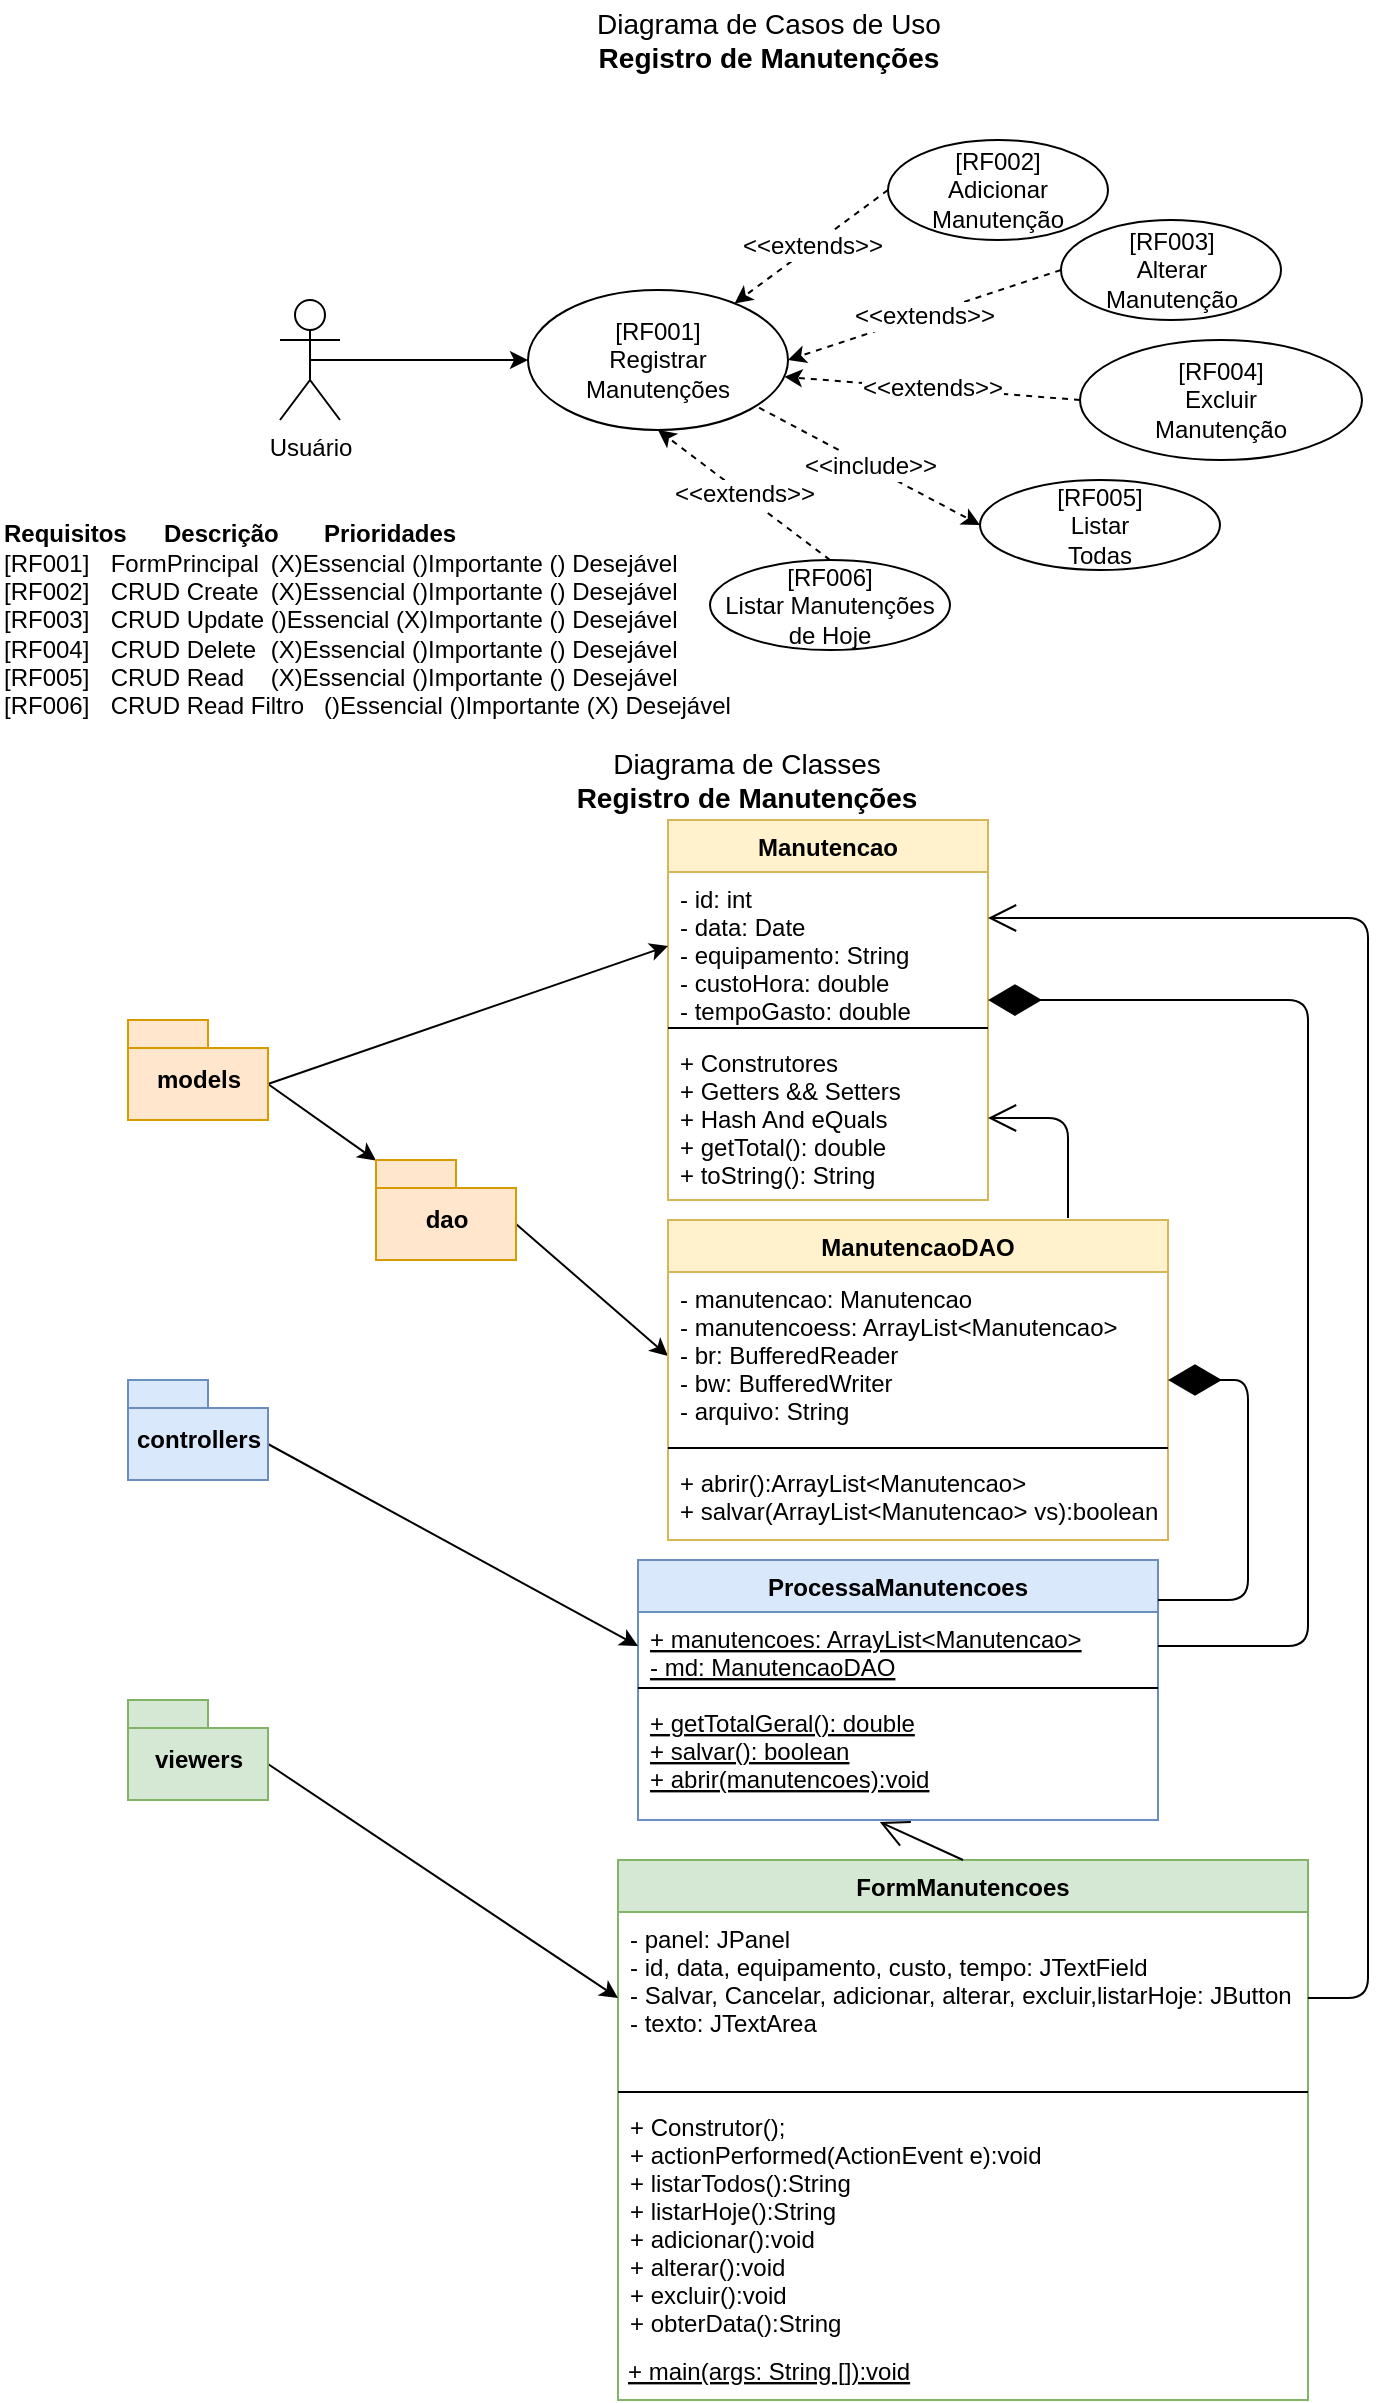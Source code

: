 <mxfile version="14.8.0" type="device"><diagram id="KyCV-o7bKq5-lI7oOPkM" name="Page-1"><mxGraphModel dx="1422" dy="705" grid="1" gridSize="10" guides="1" tooltips="1" connect="1" arrows="1" fold="1" page="1" pageScale="1" pageWidth="827" pageHeight="1169" math="0" shadow="0"><root><mxCell id="0"/><mxCell id="1" parent="0"/><mxCell id="UZxMJ1Ae5GSh429aQFD_-1" value="Diagrama de Classes&lt;br style=&quot;font-size: 14px&quot;&gt;&lt;b style=&quot;font-size: 14px&quot;&gt;Registro de Manutenções&lt;/b&gt;" style="text;html=1;strokeColor=none;fillColor=none;align=center;verticalAlign=middle;whiteSpace=wrap;rounded=0;fontSize=14;" parent="1" vertex="1"><mxGeometry x="318" y="400" width="191" height="20" as="geometry"/></mxCell><mxCell id="UZxMJ1Ae5GSh429aQFD_-2" value="Manutencao" style="swimlane;fontStyle=1;align=center;verticalAlign=top;childLayout=stackLayout;horizontal=1;startSize=26;horizontalStack=0;resizeParent=1;resizeParentMax=0;resizeLast=0;collapsible=1;marginBottom=0;fillColor=#fff2cc;strokeColor=#d6b656;" parent="1" vertex="1"><mxGeometry x="374" y="430" width="160" height="190" as="geometry"/></mxCell><mxCell id="UZxMJ1Ae5GSh429aQFD_-3" value="- id: int&#10;- data: Date&#10;- equipamento: String&#10;- custoHora: double&#10;- tempoGasto: double" style="text;strokeColor=none;fillColor=none;align=left;verticalAlign=top;spacingLeft=4;spacingRight=4;overflow=hidden;rotatable=0;points=[[0,0.5],[1,0.5]];portConstraint=eastwest;" parent="UZxMJ1Ae5GSh429aQFD_-2" vertex="1"><mxGeometry y="26" width="160" height="74" as="geometry"/></mxCell><mxCell id="UZxMJ1Ae5GSh429aQFD_-4" value="" style="line;strokeWidth=1;fillColor=none;align=left;verticalAlign=middle;spacingTop=-1;spacingLeft=3;spacingRight=3;rotatable=0;labelPosition=right;points=[];portConstraint=eastwest;" parent="UZxMJ1Ae5GSh429aQFD_-2" vertex="1"><mxGeometry y="100" width="160" height="8" as="geometry"/></mxCell><mxCell id="UZxMJ1Ae5GSh429aQFD_-5" value="+ Construtores&#10;+ Getters &amp;&amp; Setters&#10;+ Hash And eQuals&#10;+ getTotal(): double&#10;+ toString(): String" style="text;strokeColor=none;fillColor=none;align=left;verticalAlign=top;spacingLeft=4;spacingRight=4;overflow=hidden;rotatable=0;points=[[0,0.5],[1,0.5]];portConstraint=eastwest;" parent="UZxMJ1Ae5GSh429aQFD_-2" vertex="1"><mxGeometry y="108" width="160" height="82" as="geometry"/></mxCell><mxCell id="UZxMJ1Ae5GSh429aQFD_-7" style="rounded=0;orthogonalLoop=1;jettySize=auto;html=1;exitX=0;exitY=0;exitDx=70;exitDy=32;exitPerimeter=0;entryX=0;entryY=0.5;entryDx=0;entryDy=0;" parent="1" source="UZxMJ1Ae5GSh429aQFD_-6" target="UZxMJ1Ae5GSh429aQFD_-3" edge="1"><mxGeometry relative="1" as="geometry"/></mxCell><mxCell id="1a46zck59aWihorwviKH-5" style="rounded=0;orthogonalLoop=1;jettySize=auto;html=1;exitX=0;exitY=0;exitDx=70;exitDy=32;exitPerimeter=0;" edge="1" parent="1" source="UZxMJ1Ae5GSh429aQFD_-6" target="1a46zck59aWihorwviKH-4"><mxGeometry relative="1" as="geometry"/></mxCell><mxCell id="UZxMJ1Ae5GSh429aQFD_-6" value="models" style="shape=folder;fontStyle=1;spacingTop=10;tabWidth=40;tabHeight=14;tabPosition=left;html=1;fillColor=#ffe6cc;strokeColor=#d79b00;" parent="1" vertex="1"><mxGeometry x="104" y="530" width="70" height="50" as="geometry"/></mxCell><mxCell id="UZxMJ1Ae5GSh429aQFD_-13" value="ProcessaManutencoes" style="swimlane;fontStyle=1;align=center;verticalAlign=top;childLayout=stackLayout;horizontal=1;startSize=26;horizontalStack=0;resizeParent=1;resizeParentMax=0;resizeLast=0;collapsible=1;marginBottom=0;fillColor=#dae8fc;strokeColor=#6c8ebf;" parent="1" vertex="1"><mxGeometry x="359" y="800" width="260" height="130" as="geometry"/></mxCell><mxCell id="UZxMJ1Ae5GSh429aQFD_-14" value="+ manutencoes: ArrayList&lt;Manutencao&gt;&#10;- md: ManutencaoDAO" style="text;strokeColor=none;fillColor=none;align=left;verticalAlign=top;spacingLeft=4;spacingRight=4;overflow=hidden;rotatable=0;points=[[0,0.5],[1,0.5]];portConstraint=eastwest;fontStyle=4" parent="UZxMJ1Ae5GSh429aQFD_-13" vertex="1"><mxGeometry y="26" width="260" height="34" as="geometry"/></mxCell><mxCell id="UZxMJ1Ae5GSh429aQFD_-15" value="" style="line;strokeWidth=1;fillColor=none;align=left;verticalAlign=middle;spacingTop=-1;spacingLeft=3;spacingRight=3;rotatable=0;labelPosition=right;points=[];portConstraint=eastwest;" parent="UZxMJ1Ae5GSh429aQFD_-13" vertex="1"><mxGeometry y="60" width="260" height="8" as="geometry"/></mxCell><mxCell id="UZxMJ1Ae5GSh429aQFD_-16" value="+ getTotalGeral(): double&#10;+ salvar(): boolean&#10;+ abrir(manutencoes):void&#10;" style="text;strokeColor=none;fillColor=none;align=left;verticalAlign=top;spacingLeft=4;spacingRight=4;overflow=hidden;rotatable=0;points=[[0,0.5],[1,0.5]];portConstraint=eastwest;fontStyle=4" parent="UZxMJ1Ae5GSh429aQFD_-13" vertex="1"><mxGeometry y="68" width="260" height="62" as="geometry"/></mxCell><mxCell id="UZxMJ1Ae5GSh429aQFD_-17" style="rounded=0;orthogonalLoop=1;jettySize=auto;html=1;exitX=0;exitY=0;exitDx=70;exitDy=32;exitPerimeter=0;entryX=0;entryY=0.5;entryDx=0;entryDy=0;" parent="1" source="UZxMJ1Ae5GSh429aQFD_-18" target="UZxMJ1Ae5GSh429aQFD_-14" edge="1"><mxGeometry relative="1" as="geometry"/></mxCell><mxCell id="UZxMJ1Ae5GSh429aQFD_-18" value="controllers" style="shape=folder;fontStyle=1;spacingTop=10;tabWidth=40;tabHeight=14;tabPosition=left;html=1;fillColor=#dae8fc;strokeColor=#6c8ebf;" parent="1" vertex="1"><mxGeometry x="104" y="710" width="70" height="50" as="geometry"/></mxCell><mxCell id="UZxMJ1Ae5GSh429aQFD_-20" value="" style="endArrow=diamondThin;endFill=1;endSize=24;html=1;entryX=1;entryY=0.865;entryDx=0;entryDy=0;exitX=1;exitY=0.5;exitDx=0;exitDy=0;edgeStyle=orthogonalEdgeStyle;entryPerimeter=0;" parent="1" source="UZxMJ1Ae5GSh429aQFD_-14" target="UZxMJ1Ae5GSh429aQFD_-3" edge="1"><mxGeometry width="160" relative="1" as="geometry"><mxPoint x="324" y="610" as="sourcePoint"/><mxPoint x="484" y="610" as="targetPoint"/><Array as="points"><mxPoint x="694" y="843"/><mxPoint x="694" y="520"/></Array></mxGeometry></mxCell><mxCell id="UZxMJ1Ae5GSh429aQFD_-21" value="FormManutencoes" style="swimlane;fontStyle=1;align=center;verticalAlign=top;childLayout=stackLayout;horizontal=1;startSize=26;horizontalStack=0;resizeParent=1;resizeParentMax=0;resizeLast=0;collapsible=1;marginBottom=0;fillColor=#d5e8d4;strokeColor=#82b366;" parent="1" vertex="1"><mxGeometry x="349" y="950" width="345" height="270" as="geometry"/></mxCell><mxCell id="UZxMJ1Ae5GSh429aQFD_-22" value="&#9;- panel: JPanel&#10;- id, data, equipamento, custo, tempo: JTextField&#10;- Salvar, Cancelar, adicionar, alterar, excluir,listarHoje: JButton&#10;- texto: JTextArea" style="text;strokeColor=none;fillColor=none;align=left;verticalAlign=top;spacingLeft=4;spacingRight=4;overflow=hidden;rotatable=0;points=[[0,0.5],[1,0.5]];portConstraint=eastwest;fontStyle=0" parent="UZxMJ1Ae5GSh429aQFD_-21" vertex="1"><mxGeometry y="26" width="345" height="86" as="geometry"/></mxCell><mxCell id="UZxMJ1Ae5GSh429aQFD_-23" value="" style="line;strokeWidth=1;fillColor=none;align=left;verticalAlign=middle;spacingTop=-1;spacingLeft=3;spacingRight=3;rotatable=0;labelPosition=right;points=[];portConstraint=eastwest;" parent="UZxMJ1Ae5GSh429aQFD_-21" vertex="1"><mxGeometry y="112" width="345" height="8" as="geometry"/></mxCell><mxCell id="UZxMJ1Ae5GSh429aQFD_-24" value="+ Construtor();&#10;+ actionPerformed(ActionEvent e):void&#10;+ listarTodos():String&#10;+ listarHoje():String&#10;+ adicionar():void&#10;+ alterar():void&#10;+ excluir():void&#10;+ obterData():String&#10;" style="text;strokeColor=none;fillColor=none;align=left;verticalAlign=top;spacingLeft=4;spacingRight=4;overflow=hidden;rotatable=0;points=[[0,0.5],[1,0.5]];portConstraint=eastwest;fontStyle=0" parent="UZxMJ1Ae5GSh429aQFD_-21" vertex="1"><mxGeometry y="120" width="345" height="120" as="geometry"/></mxCell><mxCell id="UZxMJ1Ae5GSh429aQFD_-27" value="+ main(args: String []):void" style="text;align=left;fontStyle=4;verticalAlign=middle;spacingLeft=3;spacingRight=3;strokeColor=none;rotatable=0;points=[[0,0.5],[1,0.5]];portConstraint=eastwest;" parent="UZxMJ1Ae5GSh429aQFD_-21" vertex="1"><mxGeometry y="240" width="345" height="30" as="geometry"/></mxCell><mxCell id="UZxMJ1Ae5GSh429aQFD_-25" style="rounded=0;orthogonalLoop=1;jettySize=auto;html=1;exitX=0;exitY=0;exitDx=70;exitDy=32;exitPerimeter=0;entryX=0;entryY=0.5;entryDx=0;entryDy=0;" parent="1" source="UZxMJ1Ae5GSh429aQFD_-26" target="UZxMJ1Ae5GSh429aQFD_-22" edge="1"><mxGeometry relative="1" as="geometry"/></mxCell><mxCell id="UZxMJ1Ae5GSh429aQFD_-26" value="viewers" style="shape=folder;fontStyle=1;spacingTop=10;tabWidth=40;tabHeight=14;tabPosition=left;html=1;fillColor=#d5e8d4;strokeColor=#82b366;" parent="1" vertex="1"><mxGeometry x="104" y="870" width="70" height="50" as="geometry"/></mxCell><mxCell id="UZxMJ1Ae5GSh429aQFD_-28" value="" style="endArrow=open;endFill=1;endSize=12;html=1;exitX=0.5;exitY=0;exitDx=0;exitDy=0;entryX=0.465;entryY=1.016;entryDx=0;entryDy=0;entryPerimeter=0;" parent="1" source="UZxMJ1Ae5GSh429aQFD_-21" edge="1" target="UZxMJ1Ae5GSh429aQFD_-16"><mxGeometry width="160" relative="1" as="geometry"><mxPoint x="486" y="790" as="sourcePoint"/><mxPoint x="494" y="790" as="targetPoint"/></mxGeometry></mxCell><mxCell id="UZxMJ1Ae5GSh429aQFD_-29" value="" style="endArrow=open;endFill=1;endSize=12;html=1;exitX=1;exitY=0.5;exitDx=0;exitDy=0;edgeStyle=orthogonalEdgeStyle;" parent="1" source="UZxMJ1Ae5GSh429aQFD_-22" target="UZxMJ1Ae5GSh429aQFD_-3" edge="1"><mxGeometry width="160" relative="1" as="geometry"><mxPoint x="614" y="858" as="sourcePoint"/><mxPoint x="548" y="479.02" as="targetPoint"/><Array as="points"><mxPoint x="724" y="1019"/><mxPoint x="724" y="479"/></Array></mxGeometry></mxCell><mxCell id="UZxMJ1Ae5GSh429aQFD_-30" value="Diagrama de Casos de Uso&lt;br style=&quot;font-size: 14px&quot;&gt;&lt;b style=&quot;font-size: 14px&quot;&gt;Registro de Manutenções&lt;/b&gt;" style="text;html=1;strokeColor=none;fillColor=none;align=center;verticalAlign=middle;whiteSpace=wrap;rounded=0;fontSize=14;" parent="1" vertex="1"><mxGeometry x="329" y="20" width="191" height="40" as="geometry"/></mxCell><mxCell id="UZxMJ1Ae5GSh429aQFD_-38" style="edgeStyle=none;rounded=0;orthogonalLoop=1;jettySize=auto;html=1;exitX=0.5;exitY=0.5;exitDx=0;exitDy=0;exitPerimeter=0;entryX=0;entryY=0.5;entryDx=0;entryDy=0;fontSize=12;" parent="1" source="UZxMJ1Ae5GSh429aQFD_-31" target="UZxMJ1Ae5GSh429aQFD_-33" edge="1"><mxGeometry relative="1" as="geometry"/></mxCell><mxCell id="UZxMJ1Ae5GSh429aQFD_-31" value="Usuário" style="shape=umlActor;verticalLabelPosition=bottom;verticalAlign=top;html=1;fontSize=12;" parent="1" vertex="1"><mxGeometry x="180" y="170" width="30" height="60" as="geometry"/></mxCell><mxCell id="UZxMJ1Ae5GSh429aQFD_-37" value="&amp;lt;&amp;lt;include&amp;gt;&amp;gt;" style="edgeStyle=none;rounded=0;orthogonalLoop=1;jettySize=auto;html=1;exitX=0.889;exitY=0.841;exitDx=0;exitDy=0;fontSize=12;dashed=1;exitPerimeter=0;entryX=0;entryY=0.5;entryDx=0;entryDy=0;" parent="1" source="UZxMJ1Ae5GSh429aQFD_-33" target="UZxMJ1Ae5GSh429aQFD_-41" edge="1"><mxGeometry relative="1" as="geometry"><mxPoint x="520" y="270" as="targetPoint"/></mxGeometry></mxCell><mxCell id="UZxMJ1Ae5GSh429aQFD_-33" value="[RF001]&lt;br&gt;Registrar&lt;br&gt;Manutenções" style="ellipse;whiteSpace=wrap;html=1;fontSize=12;align=center;" parent="1" vertex="1"><mxGeometry x="304" y="165" width="130" height="70" as="geometry"/></mxCell><mxCell id="UZxMJ1Ae5GSh429aQFD_-34" value="[RF002]&lt;br&gt;Adicionar Manutenção" style="ellipse;whiteSpace=wrap;html=1;fontSize=12;align=center;" parent="1" vertex="1"><mxGeometry x="484" y="90" width="110" height="50" as="geometry"/></mxCell><mxCell id="UZxMJ1Ae5GSh429aQFD_-35" value="[RF004]&lt;br&gt;Excluir&lt;br&gt;Manutenção" style="ellipse;whiteSpace=wrap;html=1;fontSize=12;align=center;" parent="1" vertex="1"><mxGeometry x="580" y="190" width="141" height="60" as="geometry"/></mxCell><mxCell id="UZxMJ1Ae5GSh429aQFD_-36" value="[RF003]&lt;br&gt;Alterar&lt;br&gt;Manutenção" style="ellipse;whiteSpace=wrap;html=1;fontSize=12;align=center;" parent="1" vertex="1"><mxGeometry x="570.5" y="130" width="110" height="50" as="geometry"/></mxCell><mxCell id="UZxMJ1Ae5GSh429aQFD_-42" value="&amp;lt;&amp;lt;extends&amp;gt;&amp;gt;" style="edgeStyle=none;rounded=0;orthogonalLoop=1;jettySize=auto;html=1;exitX=0;exitY=0.5;exitDx=0;exitDy=0;dashed=1;fontSize=12;" parent="1" source="UZxMJ1Ae5GSh429aQFD_-34" target="UZxMJ1Ae5GSh429aQFD_-33" edge="1"><mxGeometry relative="1" as="geometry"/></mxCell><mxCell id="UZxMJ1Ae5GSh429aQFD_-41" value="[RF005]&lt;br&gt;Listar&lt;br&gt;Todas" style="ellipse;whiteSpace=wrap;html=1;fontSize=12;align=center;" parent="1" vertex="1"><mxGeometry x="530" y="260" width="120" height="45" as="geometry"/></mxCell><mxCell id="1a46zck59aWihorwviKH-1" value="[RF006]&lt;br&gt;Listar Manutenções de Hoje" style="ellipse;whiteSpace=wrap;html=1;fontSize=12;align=center;" vertex="1" parent="1"><mxGeometry x="395" y="300" width="120" height="45" as="geometry"/></mxCell><mxCell id="1a46zck59aWihorwviKH-2" value="&amp;lt;&amp;lt;extends&amp;gt;&amp;gt;" style="edgeStyle=none;rounded=0;orthogonalLoop=1;jettySize=auto;html=1;exitX=0.5;exitY=0;exitDx=0;exitDy=0;dashed=1;fontSize=12;entryX=0.5;entryY=1;entryDx=0;entryDy=0;" edge="1" parent="1" source="1a46zck59aWihorwviKH-1" target="UZxMJ1Ae5GSh429aQFD_-33"><mxGeometry relative="1" as="geometry"><mxPoint x="482.1" y="316.77" as="sourcePoint"/><mxPoint x="409.134" y="241.012" as="targetPoint"/></mxGeometry></mxCell><mxCell id="1a46zck59aWihorwviKH-3" value="&lt;b&gt;Requisitos&lt;span style=&quot;white-space: pre&quot;&gt;&#9;&lt;/span&gt;Descrição&lt;span style=&quot;white-space: pre&quot;&gt;&#9;&lt;/span&gt;Prioridades&lt;/b&gt;&lt;br&gt;[RF001]&lt;span style=&quot;white-space: pre&quot;&gt;&#9;&lt;/span&gt;FormPrincipal&lt;span style=&quot;white-space: pre&quot;&gt;&#9;&lt;/span&gt;(X)Essencial ()Importante () Desejável&lt;br&gt;&lt;span&gt;[RF002]&lt;span style=&quot;white-space: pre&quot;&gt;&#9;&lt;/span&gt;CRUD Create&lt;span style=&quot;white-space: pre&quot;&gt;&#9;&lt;/span&gt;&lt;/span&gt;&lt;span&gt;(X)Essencial ()Importante () Desejável&lt;/span&gt;&lt;br&gt;&lt;div&gt;&lt;span&gt;[RF003]&lt;span style=&quot;white-space: pre&quot;&gt;&#9;&lt;/span&gt;CRUD Update&lt;span style=&quot;white-space: pre&quot;&gt;&#9;&lt;/span&gt;&lt;/span&gt;&lt;span&gt;()Essencial (X)Importante () Desejável&lt;/span&gt;&lt;/div&gt;[RF004]&lt;span style=&quot;white-space: pre&quot;&gt;&#9;&lt;/span&gt;CRUD Delete&lt;span style=&quot;white-space: pre&quot;&gt;&#9;&lt;/span&gt;(X)Essencial ()Importante () Desejável&lt;br&gt;[RF005]&lt;span style=&quot;white-space: pre&quot;&gt;&#9;&lt;/span&gt;CRUD Read&lt;span style=&quot;white-space: pre&quot;&gt;&#9;&lt;/span&gt;(X)Essencial ()Importante () Desejável&lt;br&gt;[RF006]&lt;span style=&quot;white-space: pre&quot;&gt;&#9;&lt;/span&gt;CRUD Read Filtro&lt;span style=&quot;white-space: pre&quot;&gt;&#9;&lt;/span&gt;()Essencial ()Importante (X) Desejável" style="text;html=1;strokeColor=none;fillColor=none;align=left;verticalAlign=middle;whiteSpace=wrap;rounded=0;" vertex="1" parent="1"><mxGeometry x="40" y="270" width="370" height="120" as="geometry"/></mxCell><mxCell id="1a46zck59aWihorwviKH-10" style="edgeStyle=none;rounded=0;orthogonalLoop=1;jettySize=auto;html=1;exitX=0;exitY=0;exitDx=70;exitDy=32;exitPerimeter=0;entryX=0;entryY=0.5;entryDx=0;entryDy=0;" edge="1" parent="1" source="1a46zck59aWihorwviKH-4" target="1a46zck59aWihorwviKH-7"><mxGeometry relative="1" as="geometry"/></mxCell><mxCell id="1a46zck59aWihorwviKH-4" value="dao" style="shape=folder;fontStyle=1;spacingTop=10;tabWidth=40;tabHeight=14;tabPosition=left;html=1;fillColor=#ffe6cc;strokeColor=#d79b00;" vertex="1" parent="1"><mxGeometry x="228" y="600" width="70" height="50" as="geometry"/></mxCell><mxCell id="1a46zck59aWihorwviKH-6" value="ManutencaoDAO" style="swimlane;fontStyle=1;align=center;verticalAlign=top;childLayout=stackLayout;horizontal=1;startSize=26;horizontalStack=0;resizeParent=1;resizeParentMax=0;resizeLast=0;collapsible=1;marginBottom=0;fontSize=12;fillColor=#fff2cc;strokeColor=#d6b656;" vertex="1" parent="1"><mxGeometry x="374" y="630" width="250" height="160" as="geometry"/></mxCell><mxCell id="1a46zck59aWihorwviKH-7" value="- manutencao: Manutencao&#10;- manutencoess: ArrayList&lt;Manutencao&gt;&#10;- br: BufferedReader&#10;- bw: BufferedWriter&#10;- arquivo: String" style="text;strokeColor=none;fillColor=none;align=left;verticalAlign=top;spacingLeft=4;spacingRight=4;overflow=hidden;rotatable=0;points=[[0,0.5],[1,0.5]];portConstraint=eastwest;" vertex="1" parent="1a46zck59aWihorwviKH-6"><mxGeometry y="26" width="250" height="84" as="geometry"/></mxCell><mxCell id="1a46zck59aWihorwviKH-8" value="" style="line;strokeWidth=1;fillColor=none;align=left;verticalAlign=middle;spacingTop=-1;spacingLeft=3;spacingRight=3;rotatable=0;labelPosition=right;points=[];portConstraint=eastwest;" vertex="1" parent="1a46zck59aWihorwviKH-6"><mxGeometry y="110" width="250" height="8" as="geometry"/></mxCell><mxCell id="1a46zck59aWihorwviKH-9" value="+ abrir():ArrayList&lt;Manutencao&gt;&#10;+ salvar(ArrayList&lt;Manutencao&gt; vs):boolean" style="text;strokeColor=none;fillColor=none;align=left;verticalAlign=top;spacingLeft=4;spacingRight=4;overflow=hidden;rotatable=0;points=[[0,0.5],[1,0.5]];portConstraint=eastwest;" vertex="1" parent="1a46zck59aWihorwviKH-6"><mxGeometry y="118" width="250" height="42" as="geometry"/></mxCell><mxCell id="1a46zck59aWihorwviKH-11" value="" style="endArrow=diamondThin;endFill=1;endSize=24;html=1;edgeStyle=orthogonalEdgeStyle;" edge="1" parent="1" source="UZxMJ1Ae5GSh429aQFD_-13" target="1a46zck59aWihorwviKH-7"><mxGeometry width="160" relative="1" as="geometry"><mxPoint x="629" y="853" as="sourcePoint"/><mxPoint x="544" y="530.01" as="targetPoint"/><Array as="points"><mxPoint x="664" y="820"/><mxPoint x="664" y="710"/></Array></mxGeometry></mxCell><mxCell id="1a46zck59aWihorwviKH-12" value="" style="endArrow=open;endFill=1;endSize=12;html=1;entryX=1;entryY=0.5;entryDx=0;entryDy=0;" edge="1" parent="1" target="UZxMJ1Ae5GSh429aQFD_-5"><mxGeometry width="160" relative="1" as="geometry"><mxPoint x="574" y="629" as="sourcePoint"/><mxPoint x="489.9" y="940.992" as="targetPoint"/><Array as="points"><mxPoint x="574" y="579"/></Array></mxGeometry></mxCell><mxCell id="1a46zck59aWihorwviKH-14" value="&amp;lt;&amp;lt;extends&amp;gt;&amp;gt;" style="edgeStyle=none;rounded=0;orthogonalLoop=1;jettySize=auto;html=1;exitX=0;exitY=0.5;exitDx=0;exitDy=0;dashed=1;fontSize=12;entryX=1;entryY=0.5;entryDx=0;entryDy=0;" edge="1" parent="1" source="UZxMJ1Ae5GSh429aQFD_-36" target="UZxMJ1Ae5GSh429aQFD_-33"><mxGeometry relative="1" as="geometry"><mxPoint x="494.0" y="125" as="sourcePoint"/><mxPoint x="417.369" y="181.748" as="targetPoint"/></mxGeometry></mxCell><mxCell id="1a46zck59aWihorwviKH-15" value="&amp;lt;&amp;lt;extends&amp;gt;&amp;gt;" style="edgeStyle=none;rounded=0;orthogonalLoop=1;jettySize=auto;html=1;exitX=0;exitY=0.5;exitDx=0;exitDy=0;dashed=1;fontSize=12;entryX=0.986;entryY=0.62;entryDx=0;entryDy=0;entryPerimeter=0;" edge="1" parent="1" source="UZxMJ1Ae5GSh429aQFD_-35" target="UZxMJ1Ae5GSh429aQFD_-33"><mxGeometry relative="1" as="geometry"><mxPoint x="494.0" y="125" as="sourcePoint"/><mxPoint x="417.369" y="181.748" as="targetPoint"/></mxGeometry></mxCell></root></mxGraphModel></diagram></mxfile>